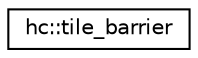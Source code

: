 digraph "Graphical Class Hierarchy"
{
  edge [fontname="Helvetica",fontsize="10",labelfontname="Helvetica",labelfontsize="10"];
  node [fontname="Helvetica",fontsize="10",shape=record];
  rankdir="LR";
  Node1 [label="hc::tile_barrier",height=0.2,width=0.4,color="black", fillcolor="white", style="filled",URL="$classhc_1_1tile__barrier.html",tooltip="The tile_barrier class is a capability class that is only creatable by the system, and passed to a tiled parallel_for_each function object as part of the tiled_index parameter. "];
}
